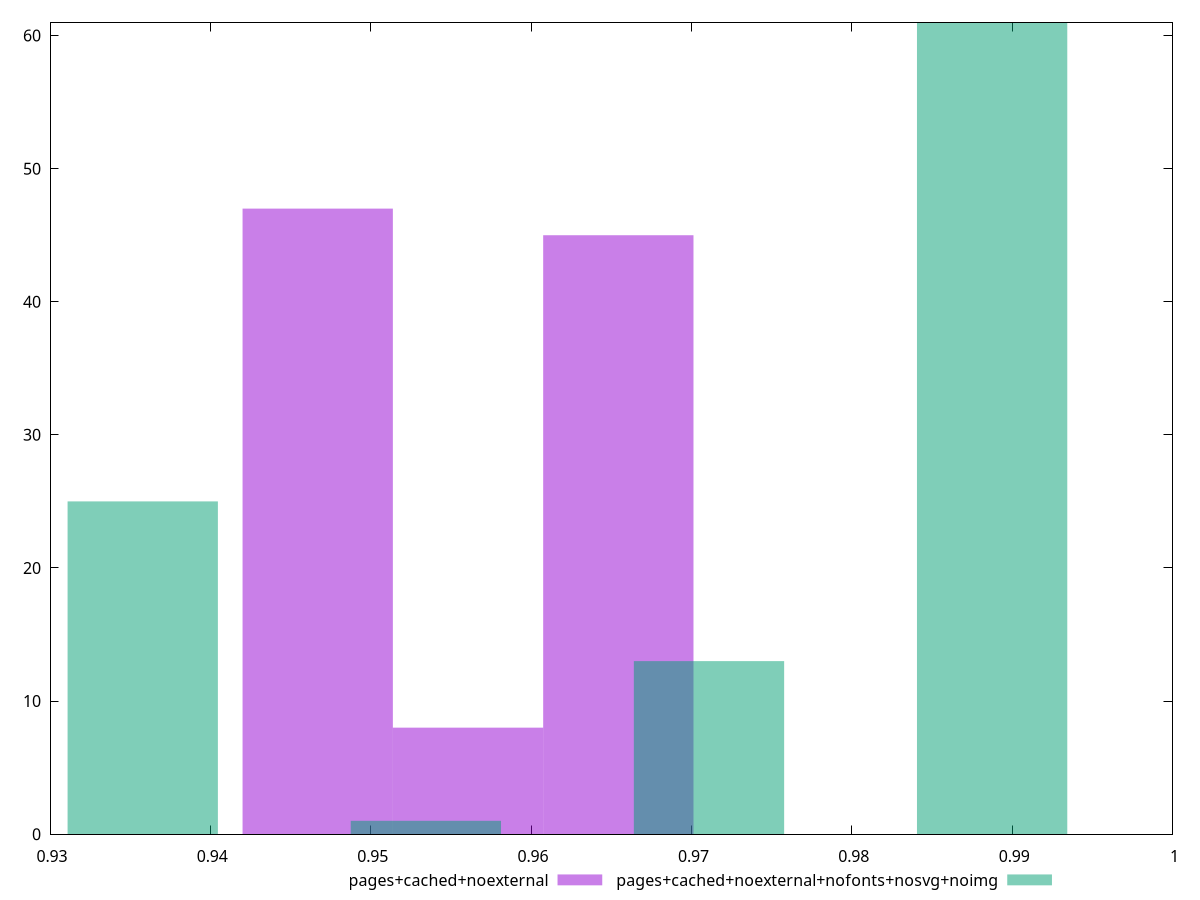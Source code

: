 $_pagesCachedNoexternal <<EOF
0.9466947766712873 47
0.9560679922818942 8
0.965441207892501 45
EOF
$_pagesCachedNoexternalNofontsNosvgNoimg <<EOF
0.9887517815418452 61
0.971095499728598 13
0.9357829361021035 25
0.9534392179153508 1
EOF
set key outside below
set terminal pngcairo
set output "report_00005_2020-11-02T22-26-11.212Z/first-contentful-paint/first-contentful-paint_pages+cached+noexternal_pages+cached+noexternal+nofonts+nosvg+noimg+hist.png"
set boxwidth 0.009373215610606805
set style fill transparent solid 0.5 noborder
set yrange [0:61]
plot $_pagesCachedNoexternal title "pages+cached+noexternal" with boxes ,$_pagesCachedNoexternalNofontsNosvgNoimg title "pages+cached+noexternal+nofonts+nosvg+noimg" with boxes ,
